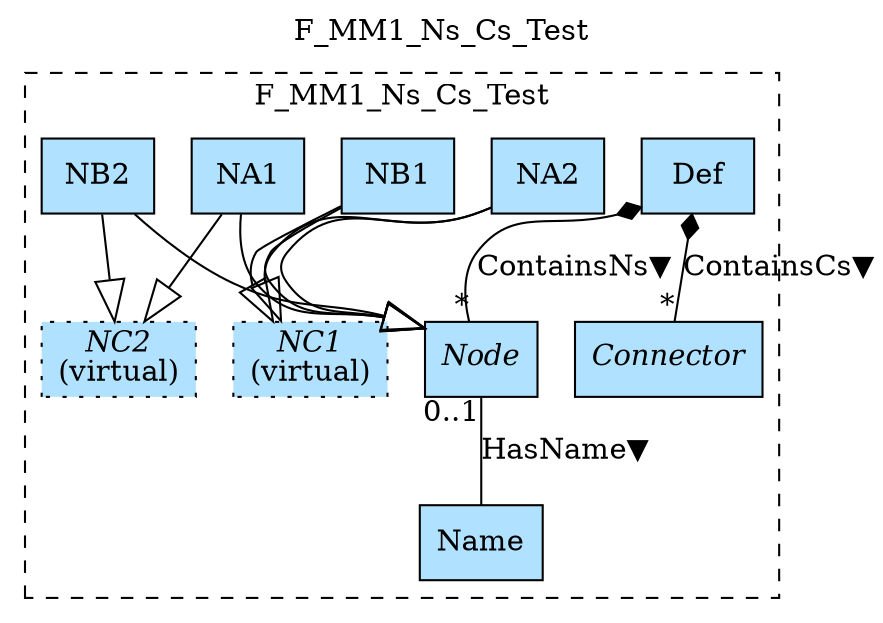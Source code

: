 digraph {graph[label=F_MM1_Ns_Cs_Test,labelloc=tl,labelfontsize=12];
subgraph cluster_F_MM1_Ns_Cs_Test{style=dashed;label=F_MM1_Ns_Cs_Test;
"Def"[shape=record,fillcolor=lightskyblue1,style = filled,label="Def"];
"Name"[shape=record,fillcolor=lightskyblue1,style = filled,label="Name"];
"Connector"[shape=record,fillcolor=lightskyblue1,style = filled,label=<{<I>Connector</I>}>];
"Node"[shape=record,fillcolor=lightskyblue1,style = filled,label=<{<I>Node</I>}>];
"NA1"[shape=record,fillcolor=lightskyblue1,style = filled,label="NA1"];
"NA2"[shape=record,fillcolor=lightskyblue1,style = filled,label="NA2"];
"NB1"[shape=record,fillcolor=lightskyblue1,style = filled,label="NB1"];
"NB2"[shape=record,fillcolor=lightskyblue1,style = filled,label="NB2"];
"NC1"[shape=record,fillcolor=lightskyblue1,style ="filled,dotted",label=<{<I>NC1</I><br/>(virtual)}>];
"NC2"[shape=record,fillcolor=lightskyblue1,style ="filled,dotted",label=<{<I>NC2</I><br/>(virtual)}>];

"NA1"->"Node"[arrowhead=onormal,arrowsize=2.0];
"NA1"->"NC2"[arrowhead=onormal,arrowsize=2.0];
"NA2"->"Node"[arrowhead=onormal,arrowsize=2.0];
"NA2"->"NC1"[arrowhead=onormal,arrowsize=2.0];
"NB1"->"Node"[arrowhead=onormal,arrowsize=2.0];
"NB1"->"NC1"[arrowhead=onormal,arrowsize=2.0];
"NB2"->"Node"[arrowhead=onormal,arrowsize=2.0];
"NB2"->"NC2"[arrowhead=onormal,arrowsize=2.0];
"Def"->"Connector"[label="ContainsCs▼",arrowtail=diamond,arrowhead=none,dir=both,taillabel="",headlabel="*"];
"Def"->"Node"[label="ContainsNs▼",arrowtail=diamond,arrowhead=none,dir=both,taillabel="",headlabel="*"];
"Node"->"Name"[label="HasName▼",dir=none,taillabel="0..1",headlabel=""];

}
}